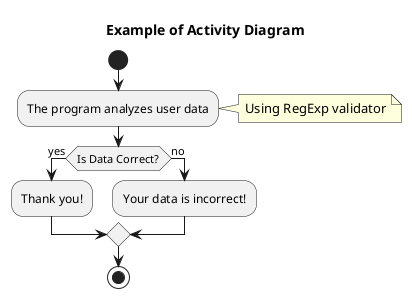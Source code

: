 @startuml

title Example of Activity Diagram 

start

:The program analyzes user data; 
note right: Using RegExp validator

if (Is Data Correct?) then (yes)
  :Thank you!;
else (no)
  :Your data is incorrect!;
endif

stop

@enduml